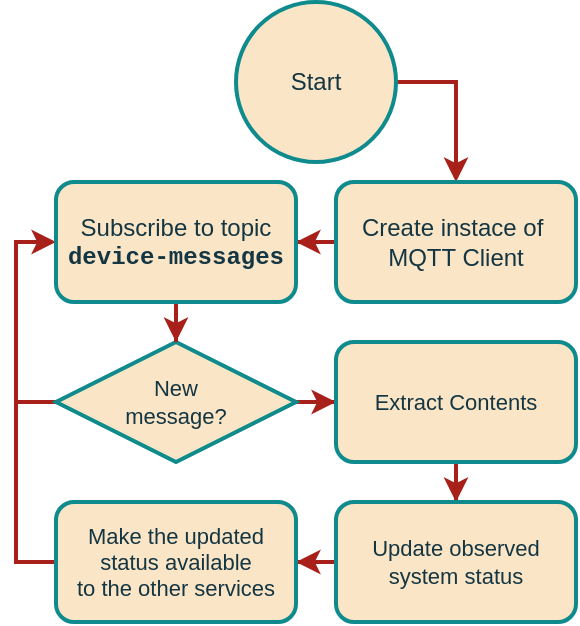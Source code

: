 <mxfile version="22.0.3" type="device">
  <diagram name="Page-1" id="BeeQXuH5mpLVNXQqc5U8">
    <mxGraphModel dx="956" dy="605" grid="1" gridSize="10" guides="1" tooltips="1" connect="1" arrows="1" fold="1" page="1" pageScale="1" pageWidth="850" pageHeight="1100" math="0" shadow="0">
      <root>
        <mxCell id="0" />
        <mxCell id="1" parent="0" />
        <mxCell id="ymoABOGNwpDBGQlHH6ja-6" value="" style="edgeStyle=orthogonalEdgeStyle;rounded=0;orthogonalLoop=1;jettySize=auto;html=1;strokeColor=#A8201A;fontColor=#143642;fillColor=#FAE5C7;strokeWidth=2;" edge="1" parent="1" source="ymoABOGNwpDBGQlHH6ja-2" target="ymoABOGNwpDBGQlHH6ja-3">
          <mxGeometry relative="1" as="geometry">
            <Array as="points">
              <mxPoint x="260" y="70" />
            </Array>
          </mxGeometry>
        </mxCell>
        <mxCell id="ymoABOGNwpDBGQlHH6ja-2" value="Start" style="ellipse;whiteSpace=wrap;html=1;aspect=fixed;strokeColor=#0F8B8D;fontColor=#143642;fillColor=#FAE5C7;strokeWidth=2;" vertex="1" parent="1">
          <mxGeometry x="150" y="30" width="80" height="80" as="geometry" />
        </mxCell>
        <mxCell id="ymoABOGNwpDBGQlHH6ja-26" value="" style="edgeStyle=orthogonalEdgeStyle;shape=connector;rounded=0;orthogonalLoop=1;jettySize=auto;html=1;labelBackgroundColor=default;strokeColor=#A8201A;strokeWidth=2;align=center;verticalAlign=middle;fontFamily=Helvetica;fontSize=11;fontColor=#143642;endArrow=classic;fillColor=#FAE5C7;" edge="1" parent="1" source="ymoABOGNwpDBGQlHH6ja-3" target="ymoABOGNwpDBGQlHH6ja-4">
          <mxGeometry relative="1" as="geometry" />
        </mxCell>
        <mxCell id="ymoABOGNwpDBGQlHH6ja-3" value="Create instace of&amp;nbsp;&lt;br&gt;MQTT Client" style="rounded=1;whiteSpace=wrap;html=1;strokeColor=#0F8B8D;fontColor=#143642;fillColor=#FAE5C7;strokeWidth=2;" vertex="1" parent="1">
          <mxGeometry x="200" y="120" width="120" height="60" as="geometry" />
        </mxCell>
        <mxCell id="ymoABOGNwpDBGQlHH6ja-25" style="edgeStyle=orthogonalEdgeStyle;shape=connector;rounded=0;orthogonalLoop=1;jettySize=auto;html=1;exitX=0;exitY=0.5;exitDx=0;exitDy=0;entryX=0;entryY=0.5;entryDx=0;entryDy=0;labelBackgroundColor=default;strokeColor=#A8201A;strokeWidth=2;align=center;verticalAlign=middle;fontFamily=Helvetica;fontSize=11;fontColor=#143642;endArrow=classic;fillColor=#FAE5C7;" edge="1" parent="1" source="ymoABOGNwpDBGQlHH6ja-12" target="ymoABOGNwpDBGQlHH6ja-4">
          <mxGeometry relative="1" as="geometry" />
        </mxCell>
        <mxCell id="ymoABOGNwpDBGQlHH6ja-29" value="" style="edgeStyle=orthogonalEdgeStyle;shape=connector;rounded=0;orthogonalLoop=1;jettySize=auto;html=1;labelBackgroundColor=default;strokeColor=#A8201A;strokeWidth=2;align=center;verticalAlign=middle;fontFamily=Helvetica;fontSize=11;fontColor=#143642;endArrow=classic;fillColor=#FAE5C7;" edge="1" parent="1" source="ymoABOGNwpDBGQlHH6ja-12" target="ymoABOGNwpDBGQlHH6ja-16">
          <mxGeometry relative="1" as="geometry" />
        </mxCell>
        <mxCell id="ymoABOGNwpDBGQlHH6ja-12" value="New &lt;br&gt;message?" style="rhombus;whiteSpace=wrap;html=1;rounded=0;strokeColor=#0F8B8D;strokeWidth=2;align=center;verticalAlign=middle;fontFamily=Helvetica;fontSize=11;fontColor=#143642;fillColor=#FAE5C7;" vertex="1" parent="1">
          <mxGeometry x="60" y="200" width="120" height="60" as="geometry" />
        </mxCell>
        <mxCell id="ymoABOGNwpDBGQlHH6ja-27" value="" style="edgeStyle=orthogonalEdgeStyle;shape=connector;rounded=0;orthogonalLoop=1;jettySize=auto;html=1;labelBackgroundColor=default;strokeColor=#A8201A;strokeWidth=2;align=center;verticalAlign=middle;fontFamily=Helvetica;fontSize=11;fontColor=#143642;endArrow=classic;fillColor=#FAE5C7;" edge="1" parent="1" source="ymoABOGNwpDBGQlHH6ja-4" target="ymoABOGNwpDBGQlHH6ja-12">
          <mxGeometry relative="1" as="geometry" />
        </mxCell>
        <mxCell id="ymoABOGNwpDBGQlHH6ja-4" value="Subscribe to topic&lt;br&gt;&lt;font face=&quot;Courier New&quot;&gt;&lt;b&gt;device-messages&lt;/b&gt;&lt;/font&gt;" style="rounded=1;whiteSpace=wrap;html=1;strokeColor=#0F8B8D;fontColor=#143642;fillColor=#FAE5C7;strokeWidth=2;" vertex="1" parent="1">
          <mxGeometry x="60" y="120" width="120" height="60" as="geometry" />
        </mxCell>
        <mxCell id="ymoABOGNwpDBGQlHH6ja-28" value="" style="edgeStyle=orthogonalEdgeStyle;shape=connector;rounded=0;orthogonalLoop=1;jettySize=auto;html=1;labelBackgroundColor=default;strokeColor=#A8201A;strokeWidth=2;align=center;verticalAlign=middle;fontFamily=Helvetica;fontSize=11;fontColor=#143642;endArrow=classic;fillColor=#FAE5C7;" edge="1" parent="1" source="ymoABOGNwpDBGQlHH6ja-16" target="ymoABOGNwpDBGQlHH6ja-20">
          <mxGeometry relative="1" as="geometry" />
        </mxCell>
        <mxCell id="ymoABOGNwpDBGQlHH6ja-16" value="Extract Contents" style="rounded=1;whiteSpace=wrap;html=1;strokeColor=#0F8B8D;strokeWidth=2;align=center;verticalAlign=middle;fontFamily=Helvetica;fontSize=11;fontColor=#143642;fillColor=#FAE5C7;" vertex="1" parent="1">
          <mxGeometry x="200" y="200" width="120" height="60" as="geometry" />
        </mxCell>
        <mxCell id="ymoABOGNwpDBGQlHH6ja-30" value="" style="edgeStyle=orthogonalEdgeStyle;shape=connector;rounded=0;orthogonalLoop=1;jettySize=auto;html=1;labelBackgroundColor=default;strokeColor=#A8201A;strokeWidth=2;align=center;verticalAlign=middle;fontFamily=Helvetica;fontSize=11;fontColor=#143642;endArrow=classic;fillColor=#FAE5C7;" edge="1" parent="1" source="ymoABOGNwpDBGQlHH6ja-20" target="ymoABOGNwpDBGQlHH6ja-22">
          <mxGeometry relative="1" as="geometry" />
        </mxCell>
        <mxCell id="ymoABOGNwpDBGQlHH6ja-20" value="Update observed&lt;br&gt;system status" style="rounded=1;whiteSpace=wrap;html=1;strokeColor=#0F8B8D;strokeWidth=2;align=center;verticalAlign=middle;fontFamily=Helvetica;fontSize=11;fontColor=#143642;fillColor=#FAE5C7;" vertex="1" parent="1">
          <mxGeometry x="200" y="280" width="120" height="60" as="geometry" />
        </mxCell>
        <mxCell id="ymoABOGNwpDBGQlHH6ja-31" style="edgeStyle=orthogonalEdgeStyle;shape=connector;rounded=0;orthogonalLoop=1;jettySize=auto;html=1;labelBackgroundColor=default;strokeColor=#A8201A;strokeWidth=2;align=center;verticalAlign=middle;fontFamily=Helvetica;fontSize=11;fontColor=#143642;endArrow=none;fillColor=#FAE5C7;endFill=0;" edge="1" parent="1" source="ymoABOGNwpDBGQlHH6ja-22">
          <mxGeometry relative="1" as="geometry">
            <mxPoint x="40" y="230" as="targetPoint" />
          </mxGeometry>
        </mxCell>
        <mxCell id="ymoABOGNwpDBGQlHH6ja-22" value="Make the updated status available&lt;br&gt;to the other services" style="rounded=1;whiteSpace=wrap;html=1;strokeColor=#0F8B8D;strokeWidth=2;align=center;verticalAlign=middle;fontFamily=Helvetica;fontSize=11;fontColor=#143642;fillColor=#FAE5C7;" vertex="1" parent="1">
          <mxGeometry x="60" y="280" width="120" height="60" as="geometry" />
        </mxCell>
      </root>
    </mxGraphModel>
  </diagram>
</mxfile>
